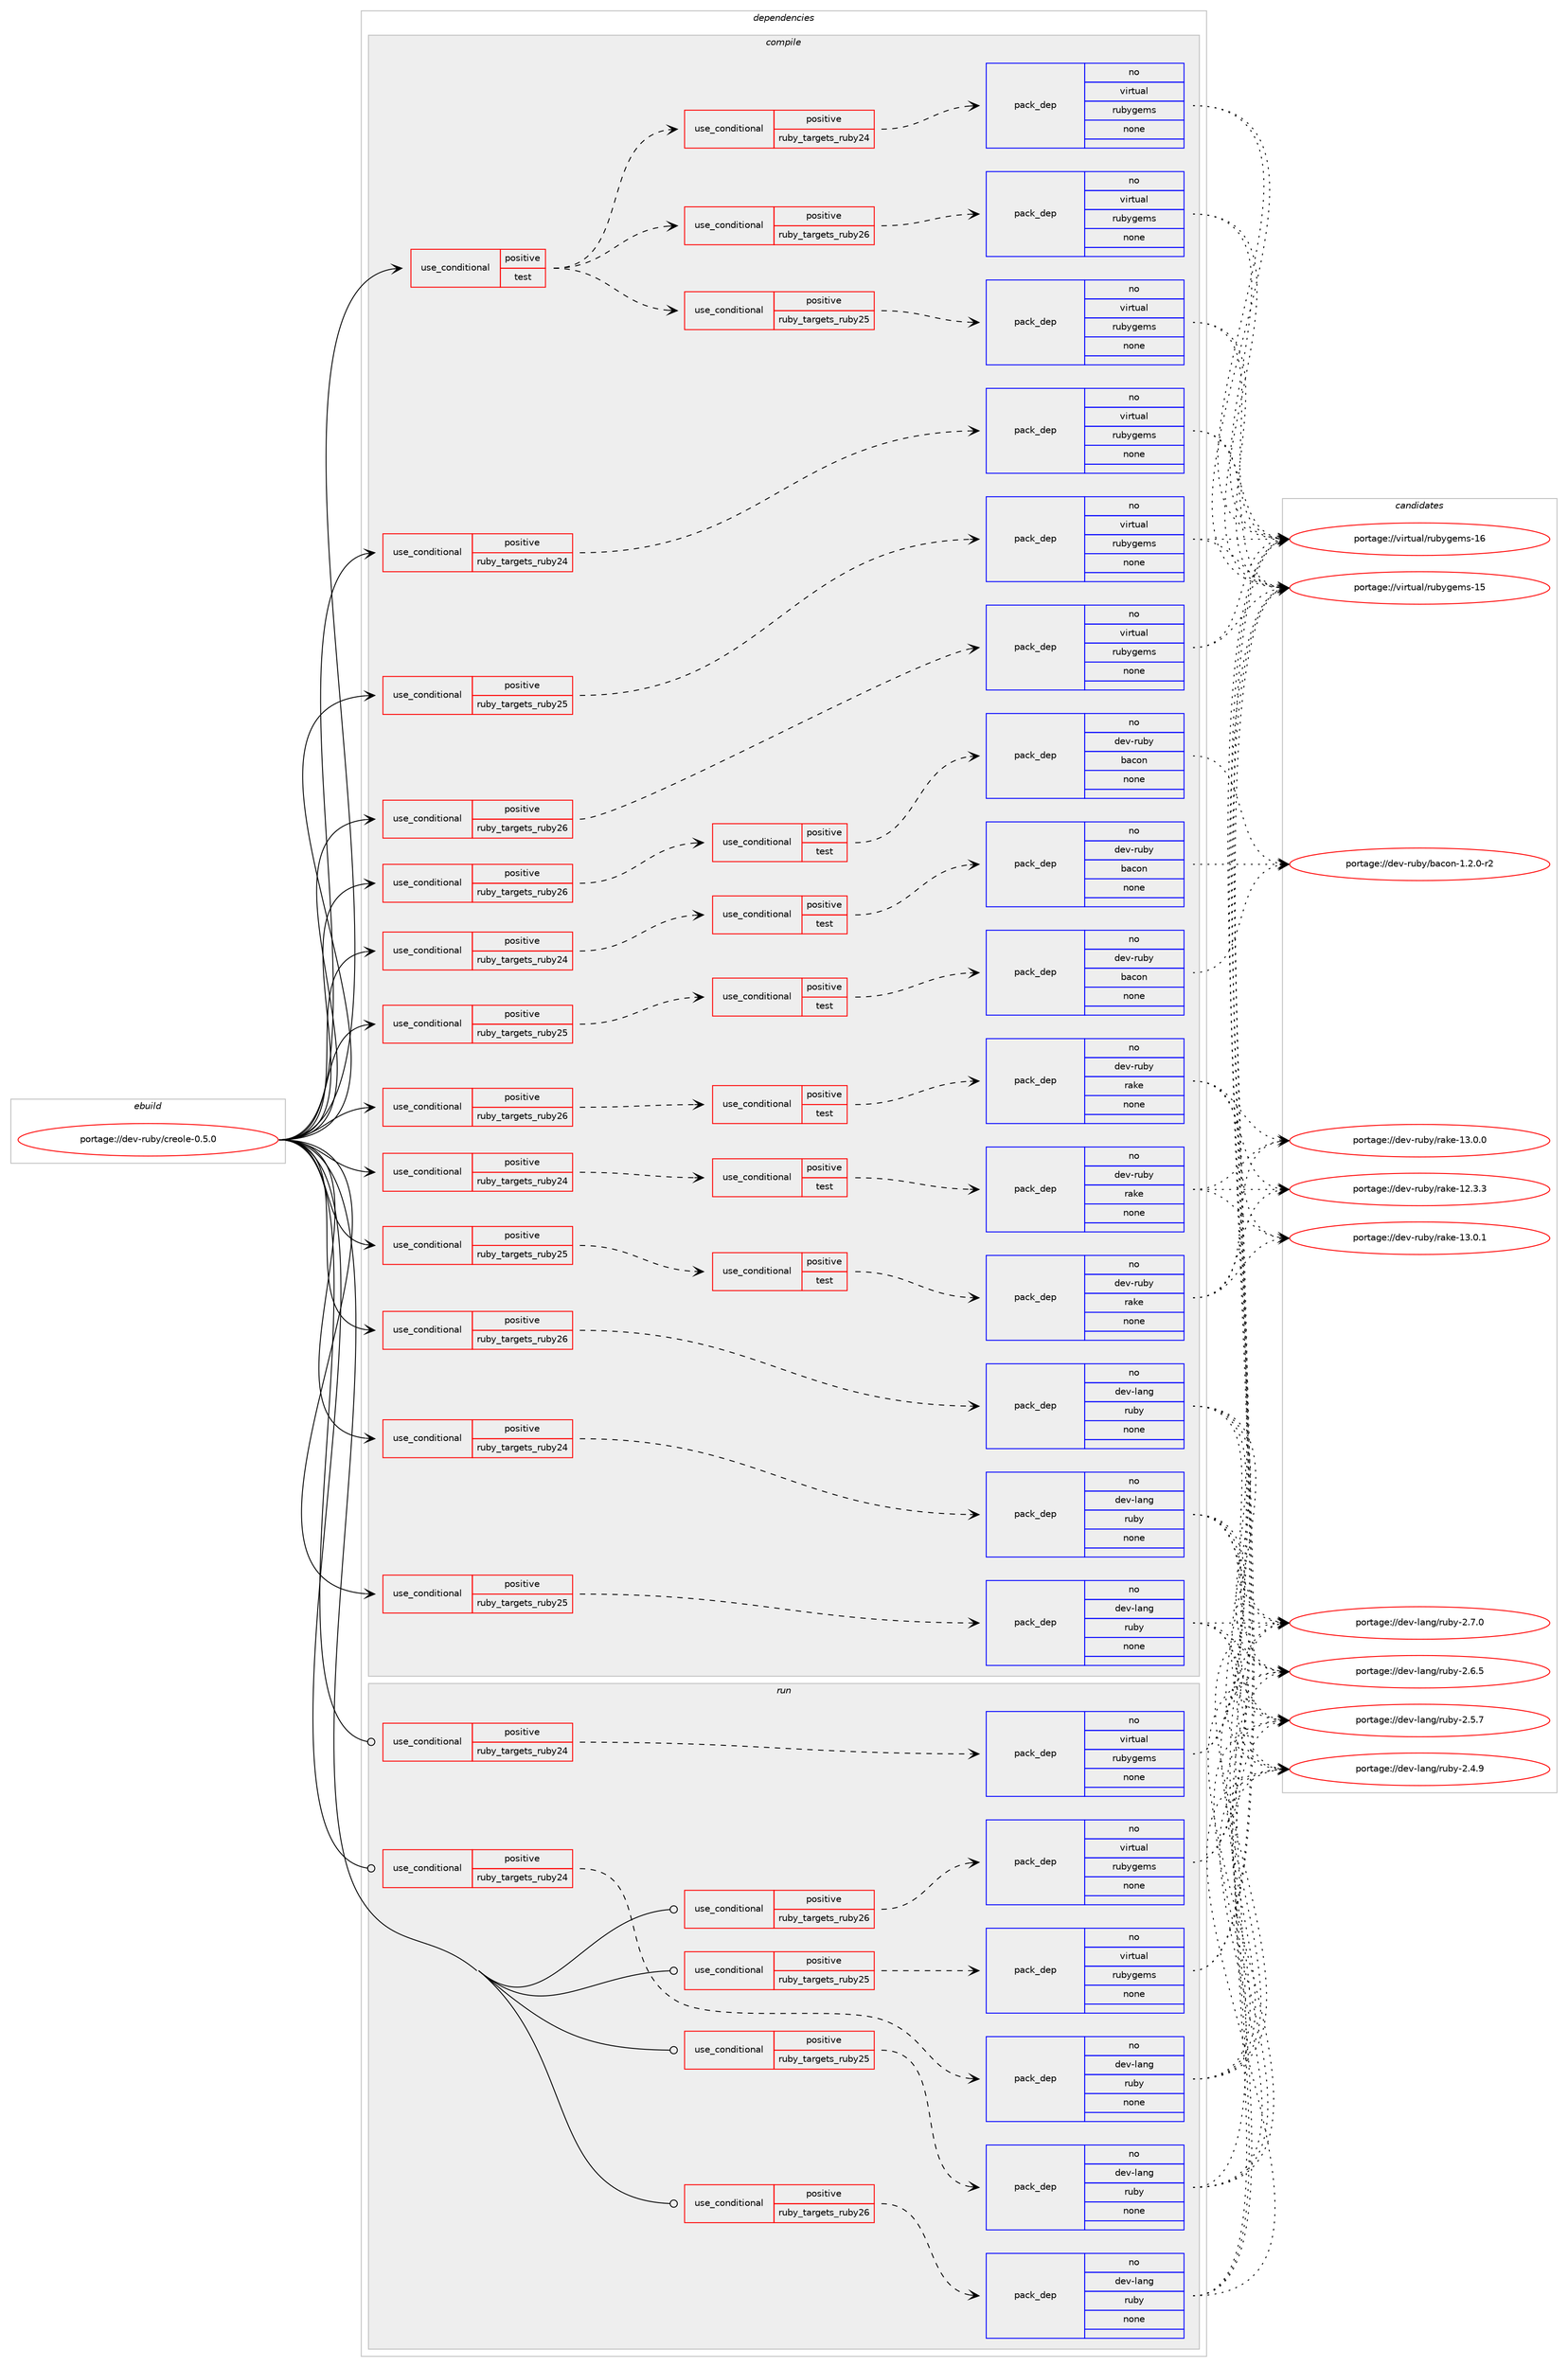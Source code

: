 digraph prolog {

# *************
# Graph options
# *************

newrank=true;
concentrate=true;
compound=true;
graph [rankdir=LR,fontname=Helvetica,fontsize=10,ranksep=1.5];#, ranksep=2.5, nodesep=0.2];
edge  [arrowhead=vee];
node  [fontname=Helvetica,fontsize=10];

# **********
# The ebuild
# **********

subgraph cluster_leftcol {
color=gray;
label=<<i>ebuild</i>>;
id [label="portage://dev-ruby/creole-0.5.0", color=red, width=4, href="../dev-ruby/creole-0.5.0.svg"];
}

# ****************
# The dependencies
# ****************

subgraph cluster_midcol {
color=gray;
label=<<i>dependencies</i>>;
subgraph cluster_compile {
fillcolor="#eeeeee";
style=filled;
label=<<i>compile</i>>;
subgraph cond90279 {
dependency361793 [label=<<TABLE BORDER="0" CELLBORDER="1" CELLSPACING="0" CELLPADDING="4"><TR><TD ROWSPAN="3" CELLPADDING="10">use_conditional</TD></TR><TR><TD>positive</TD></TR><TR><TD>ruby_targets_ruby24</TD></TR></TABLE>>, shape=none, color=red];
subgraph cond90280 {
dependency361794 [label=<<TABLE BORDER="0" CELLBORDER="1" CELLSPACING="0" CELLPADDING="4"><TR><TD ROWSPAN="3" CELLPADDING="10">use_conditional</TD></TR><TR><TD>positive</TD></TR><TR><TD>test</TD></TR></TABLE>>, shape=none, color=red];
subgraph pack266700 {
dependency361795 [label=<<TABLE BORDER="0" CELLBORDER="1" CELLSPACING="0" CELLPADDING="4" WIDTH="220"><TR><TD ROWSPAN="6" CELLPADDING="30">pack_dep</TD></TR><TR><TD WIDTH="110">no</TD></TR><TR><TD>dev-ruby</TD></TR><TR><TD>bacon</TD></TR><TR><TD>none</TD></TR><TR><TD></TD></TR></TABLE>>, shape=none, color=blue];
}
dependency361794:e -> dependency361795:w [weight=20,style="dashed",arrowhead="vee"];
}
dependency361793:e -> dependency361794:w [weight=20,style="dashed",arrowhead="vee"];
}
id:e -> dependency361793:w [weight=20,style="solid",arrowhead="vee"];
subgraph cond90281 {
dependency361796 [label=<<TABLE BORDER="0" CELLBORDER="1" CELLSPACING="0" CELLPADDING="4"><TR><TD ROWSPAN="3" CELLPADDING="10">use_conditional</TD></TR><TR><TD>positive</TD></TR><TR><TD>ruby_targets_ruby24</TD></TR></TABLE>>, shape=none, color=red];
subgraph cond90282 {
dependency361797 [label=<<TABLE BORDER="0" CELLBORDER="1" CELLSPACING="0" CELLPADDING="4"><TR><TD ROWSPAN="3" CELLPADDING="10">use_conditional</TD></TR><TR><TD>positive</TD></TR><TR><TD>test</TD></TR></TABLE>>, shape=none, color=red];
subgraph pack266701 {
dependency361798 [label=<<TABLE BORDER="0" CELLBORDER="1" CELLSPACING="0" CELLPADDING="4" WIDTH="220"><TR><TD ROWSPAN="6" CELLPADDING="30">pack_dep</TD></TR><TR><TD WIDTH="110">no</TD></TR><TR><TD>dev-ruby</TD></TR><TR><TD>rake</TD></TR><TR><TD>none</TD></TR><TR><TD></TD></TR></TABLE>>, shape=none, color=blue];
}
dependency361797:e -> dependency361798:w [weight=20,style="dashed",arrowhead="vee"];
}
dependency361796:e -> dependency361797:w [weight=20,style="dashed",arrowhead="vee"];
}
id:e -> dependency361796:w [weight=20,style="solid",arrowhead="vee"];
subgraph cond90283 {
dependency361799 [label=<<TABLE BORDER="0" CELLBORDER="1" CELLSPACING="0" CELLPADDING="4"><TR><TD ROWSPAN="3" CELLPADDING="10">use_conditional</TD></TR><TR><TD>positive</TD></TR><TR><TD>ruby_targets_ruby24</TD></TR></TABLE>>, shape=none, color=red];
subgraph pack266702 {
dependency361800 [label=<<TABLE BORDER="0" CELLBORDER="1" CELLSPACING="0" CELLPADDING="4" WIDTH="220"><TR><TD ROWSPAN="6" CELLPADDING="30">pack_dep</TD></TR><TR><TD WIDTH="110">no</TD></TR><TR><TD>dev-lang</TD></TR><TR><TD>ruby</TD></TR><TR><TD>none</TD></TR><TR><TD></TD></TR></TABLE>>, shape=none, color=blue];
}
dependency361799:e -> dependency361800:w [weight=20,style="dashed",arrowhead="vee"];
}
id:e -> dependency361799:w [weight=20,style="solid",arrowhead="vee"];
subgraph cond90284 {
dependency361801 [label=<<TABLE BORDER="0" CELLBORDER="1" CELLSPACING="0" CELLPADDING="4"><TR><TD ROWSPAN="3" CELLPADDING="10">use_conditional</TD></TR><TR><TD>positive</TD></TR><TR><TD>ruby_targets_ruby24</TD></TR></TABLE>>, shape=none, color=red];
subgraph pack266703 {
dependency361802 [label=<<TABLE BORDER="0" CELLBORDER="1" CELLSPACING="0" CELLPADDING="4" WIDTH="220"><TR><TD ROWSPAN="6" CELLPADDING="30">pack_dep</TD></TR><TR><TD WIDTH="110">no</TD></TR><TR><TD>virtual</TD></TR><TR><TD>rubygems</TD></TR><TR><TD>none</TD></TR><TR><TD></TD></TR></TABLE>>, shape=none, color=blue];
}
dependency361801:e -> dependency361802:w [weight=20,style="dashed",arrowhead="vee"];
}
id:e -> dependency361801:w [weight=20,style="solid",arrowhead="vee"];
subgraph cond90285 {
dependency361803 [label=<<TABLE BORDER="0" CELLBORDER="1" CELLSPACING="0" CELLPADDING="4"><TR><TD ROWSPAN="3" CELLPADDING="10">use_conditional</TD></TR><TR><TD>positive</TD></TR><TR><TD>ruby_targets_ruby25</TD></TR></TABLE>>, shape=none, color=red];
subgraph cond90286 {
dependency361804 [label=<<TABLE BORDER="0" CELLBORDER="1" CELLSPACING="0" CELLPADDING="4"><TR><TD ROWSPAN="3" CELLPADDING="10">use_conditional</TD></TR><TR><TD>positive</TD></TR><TR><TD>test</TD></TR></TABLE>>, shape=none, color=red];
subgraph pack266704 {
dependency361805 [label=<<TABLE BORDER="0" CELLBORDER="1" CELLSPACING="0" CELLPADDING="4" WIDTH="220"><TR><TD ROWSPAN="6" CELLPADDING="30">pack_dep</TD></TR><TR><TD WIDTH="110">no</TD></TR><TR><TD>dev-ruby</TD></TR><TR><TD>bacon</TD></TR><TR><TD>none</TD></TR><TR><TD></TD></TR></TABLE>>, shape=none, color=blue];
}
dependency361804:e -> dependency361805:w [weight=20,style="dashed",arrowhead="vee"];
}
dependency361803:e -> dependency361804:w [weight=20,style="dashed",arrowhead="vee"];
}
id:e -> dependency361803:w [weight=20,style="solid",arrowhead="vee"];
subgraph cond90287 {
dependency361806 [label=<<TABLE BORDER="0" CELLBORDER="1" CELLSPACING="0" CELLPADDING="4"><TR><TD ROWSPAN="3" CELLPADDING="10">use_conditional</TD></TR><TR><TD>positive</TD></TR><TR><TD>ruby_targets_ruby25</TD></TR></TABLE>>, shape=none, color=red];
subgraph cond90288 {
dependency361807 [label=<<TABLE BORDER="0" CELLBORDER="1" CELLSPACING="0" CELLPADDING="4"><TR><TD ROWSPAN="3" CELLPADDING="10">use_conditional</TD></TR><TR><TD>positive</TD></TR><TR><TD>test</TD></TR></TABLE>>, shape=none, color=red];
subgraph pack266705 {
dependency361808 [label=<<TABLE BORDER="0" CELLBORDER="1" CELLSPACING="0" CELLPADDING="4" WIDTH="220"><TR><TD ROWSPAN="6" CELLPADDING="30">pack_dep</TD></TR><TR><TD WIDTH="110">no</TD></TR><TR><TD>dev-ruby</TD></TR><TR><TD>rake</TD></TR><TR><TD>none</TD></TR><TR><TD></TD></TR></TABLE>>, shape=none, color=blue];
}
dependency361807:e -> dependency361808:w [weight=20,style="dashed",arrowhead="vee"];
}
dependency361806:e -> dependency361807:w [weight=20,style="dashed",arrowhead="vee"];
}
id:e -> dependency361806:w [weight=20,style="solid",arrowhead="vee"];
subgraph cond90289 {
dependency361809 [label=<<TABLE BORDER="0" CELLBORDER="1" CELLSPACING="0" CELLPADDING="4"><TR><TD ROWSPAN="3" CELLPADDING="10">use_conditional</TD></TR><TR><TD>positive</TD></TR><TR><TD>ruby_targets_ruby25</TD></TR></TABLE>>, shape=none, color=red];
subgraph pack266706 {
dependency361810 [label=<<TABLE BORDER="0" CELLBORDER="1" CELLSPACING="0" CELLPADDING="4" WIDTH="220"><TR><TD ROWSPAN="6" CELLPADDING="30">pack_dep</TD></TR><TR><TD WIDTH="110">no</TD></TR><TR><TD>dev-lang</TD></TR><TR><TD>ruby</TD></TR><TR><TD>none</TD></TR><TR><TD></TD></TR></TABLE>>, shape=none, color=blue];
}
dependency361809:e -> dependency361810:w [weight=20,style="dashed",arrowhead="vee"];
}
id:e -> dependency361809:w [weight=20,style="solid",arrowhead="vee"];
subgraph cond90290 {
dependency361811 [label=<<TABLE BORDER="0" CELLBORDER="1" CELLSPACING="0" CELLPADDING="4"><TR><TD ROWSPAN="3" CELLPADDING="10">use_conditional</TD></TR><TR><TD>positive</TD></TR><TR><TD>ruby_targets_ruby25</TD></TR></TABLE>>, shape=none, color=red];
subgraph pack266707 {
dependency361812 [label=<<TABLE BORDER="0" CELLBORDER="1" CELLSPACING="0" CELLPADDING="4" WIDTH="220"><TR><TD ROWSPAN="6" CELLPADDING="30">pack_dep</TD></TR><TR><TD WIDTH="110">no</TD></TR><TR><TD>virtual</TD></TR><TR><TD>rubygems</TD></TR><TR><TD>none</TD></TR><TR><TD></TD></TR></TABLE>>, shape=none, color=blue];
}
dependency361811:e -> dependency361812:w [weight=20,style="dashed",arrowhead="vee"];
}
id:e -> dependency361811:w [weight=20,style="solid",arrowhead="vee"];
subgraph cond90291 {
dependency361813 [label=<<TABLE BORDER="0" CELLBORDER="1" CELLSPACING="0" CELLPADDING="4"><TR><TD ROWSPAN="3" CELLPADDING="10">use_conditional</TD></TR><TR><TD>positive</TD></TR><TR><TD>ruby_targets_ruby26</TD></TR></TABLE>>, shape=none, color=red];
subgraph cond90292 {
dependency361814 [label=<<TABLE BORDER="0" CELLBORDER="1" CELLSPACING="0" CELLPADDING="4"><TR><TD ROWSPAN="3" CELLPADDING="10">use_conditional</TD></TR><TR><TD>positive</TD></TR><TR><TD>test</TD></TR></TABLE>>, shape=none, color=red];
subgraph pack266708 {
dependency361815 [label=<<TABLE BORDER="0" CELLBORDER="1" CELLSPACING="0" CELLPADDING="4" WIDTH="220"><TR><TD ROWSPAN="6" CELLPADDING="30">pack_dep</TD></TR><TR><TD WIDTH="110">no</TD></TR><TR><TD>dev-ruby</TD></TR><TR><TD>bacon</TD></TR><TR><TD>none</TD></TR><TR><TD></TD></TR></TABLE>>, shape=none, color=blue];
}
dependency361814:e -> dependency361815:w [weight=20,style="dashed",arrowhead="vee"];
}
dependency361813:e -> dependency361814:w [weight=20,style="dashed",arrowhead="vee"];
}
id:e -> dependency361813:w [weight=20,style="solid",arrowhead="vee"];
subgraph cond90293 {
dependency361816 [label=<<TABLE BORDER="0" CELLBORDER="1" CELLSPACING="0" CELLPADDING="4"><TR><TD ROWSPAN="3" CELLPADDING="10">use_conditional</TD></TR><TR><TD>positive</TD></TR><TR><TD>ruby_targets_ruby26</TD></TR></TABLE>>, shape=none, color=red];
subgraph cond90294 {
dependency361817 [label=<<TABLE BORDER="0" CELLBORDER="1" CELLSPACING="0" CELLPADDING="4"><TR><TD ROWSPAN="3" CELLPADDING="10">use_conditional</TD></TR><TR><TD>positive</TD></TR><TR><TD>test</TD></TR></TABLE>>, shape=none, color=red];
subgraph pack266709 {
dependency361818 [label=<<TABLE BORDER="0" CELLBORDER="1" CELLSPACING="0" CELLPADDING="4" WIDTH="220"><TR><TD ROWSPAN="6" CELLPADDING="30">pack_dep</TD></TR><TR><TD WIDTH="110">no</TD></TR><TR><TD>dev-ruby</TD></TR><TR><TD>rake</TD></TR><TR><TD>none</TD></TR><TR><TD></TD></TR></TABLE>>, shape=none, color=blue];
}
dependency361817:e -> dependency361818:w [weight=20,style="dashed",arrowhead="vee"];
}
dependency361816:e -> dependency361817:w [weight=20,style="dashed",arrowhead="vee"];
}
id:e -> dependency361816:w [weight=20,style="solid",arrowhead="vee"];
subgraph cond90295 {
dependency361819 [label=<<TABLE BORDER="0" CELLBORDER="1" CELLSPACING="0" CELLPADDING="4"><TR><TD ROWSPAN="3" CELLPADDING="10">use_conditional</TD></TR><TR><TD>positive</TD></TR><TR><TD>ruby_targets_ruby26</TD></TR></TABLE>>, shape=none, color=red];
subgraph pack266710 {
dependency361820 [label=<<TABLE BORDER="0" CELLBORDER="1" CELLSPACING="0" CELLPADDING="4" WIDTH="220"><TR><TD ROWSPAN="6" CELLPADDING="30">pack_dep</TD></TR><TR><TD WIDTH="110">no</TD></TR><TR><TD>dev-lang</TD></TR><TR><TD>ruby</TD></TR><TR><TD>none</TD></TR><TR><TD></TD></TR></TABLE>>, shape=none, color=blue];
}
dependency361819:e -> dependency361820:w [weight=20,style="dashed",arrowhead="vee"];
}
id:e -> dependency361819:w [weight=20,style="solid",arrowhead="vee"];
subgraph cond90296 {
dependency361821 [label=<<TABLE BORDER="0" CELLBORDER="1" CELLSPACING="0" CELLPADDING="4"><TR><TD ROWSPAN="3" CELLPADDING="10">use_conditional</TD></TR><TR><TD>positive</TD></TR><TR><TD>ruby_targets_ruby26</TD></TR></TABLE>>, shape=none, color=red];
subgraph pack266711 {
dependency361822 [label=<<TABLE BORDER="0" CELLBORDER="1" CELLSPACING="0" CELLPADDING="4" WIDTH="220"><TR><TD ROWSPAN="6" CELLPADDING="30">pack_dep</TD></TR><TR><TD WIDTH="110">no</TD></TR><TR><TD>virtual</TD></TR><TR><TD>rubygems</TD></TR><TR><TD>none</TD></TR><TR><TD></TD></TR></TABLE>>, shape=none, color=blue];
}
dependency361821:e -> dependency361822:w [weight=20,style="dashed",arrowhead="vee"];
}
id:e -> dependency361821:w [weight=20,style="solid",arrowhead="vee"];
subgraph cond90297 {
dependency361823 [label=<<TABLE BORDER="0" CELLBORDER="1" CELLSPACING="0" CELLPADDING="4"><TR><TD ROWSPAN="3" CELLPADDING="10">use_conditional</TD></TR><TR><TD>positive</TD></TR><TR><TD>test</TD></TR></TABLE>>, shape=none, color=red];
subgraph cond90298 {
dependency361824 [label=<<TABLE BORDER="0" CELLBORDER="1" CELLSPACING="0" CELLPADDING="4"><TR><TD ROWSPAN="3" CELLPADDING="10">use_conditional</TD></TR><TR><TD>positive</TD></TR><TR><TD>ruby_targets_ruby24</TD></TR></TABLE>>, shape=none, color=red];
subgraph pack266712 {
dependency361825 [label=<<TABLE BORDER="0" CELLBORDER="1" CELLSPACING="0" CELLPADDING="4" WIDTH="220"><TR><TD ROWSPAN="6" CELLPADDING="30">pack_dep</TD></TR><TR><TD WIDTH="110">no</TD></TR><TR><TD>virtual</TD></TR><TR><TD>rubygems</TD></TR><TR><TD>none</TD></TR><TR><TD></TD></TR></TABLE>>, shape=none, color=blue];
}
dependency361824:e -> dependency361825:w [weight=20,style="dashed",arrowhead="vee"];
}
dependency361823:e -> dependency361824:w [weight=20,style="dashed",arrowhead="vee"];
subgraph cond90299 {
dependency361826 [label=<<TABLE BORDER="0" CELLBORDER="1" CELLSPACING="0" CELLPADDING="4"><TR><TD ROWSPAN="3" CELLPADDING="10">use_conditional</TD></TR><TR><TD>positive</TD></TR><TR><TD>ruby_targets_ruby25</TD></TR></TABLE>>, shape=none, color=red];
subgraph pack266713 {
dependency361827 [label=<<TABLE BORDER="0" CELLBORDER="1" CELLSPACING="0" CELLPADDING="4" WIDTH="220"><TR><TD ROWSPAN="6" CELLPADDING="30">pack_dep</TD></TR><TR><TD WIDTH="110">no</TD></TR><TR><TD>virtual</TD></TR><TR><TD>rubygems</TD></TR><TR><TD>none</TD></TR><TR><TD></TD></TR></TABLE>>, shape=none, color=blue];
}
dependency361826:e -> dependency361827:w [weight=20,style="dashed",arrowhead="vee"];
}
dependency361823:e -> dependency361826:w [weight=20,style="dashed",arrowhead="vee"];
subgraph cond90300 {
dependency361828 [label=<<TABLE BORDER="0" CELLBORDER="1" CELLSPACING="0" CELLPADDING="4"><TR><TD ROWSPAN="3" CELLPADDING="10">use_conditional</TD></TR><TR><TD>positive</TD></TR><TR><TD>ruby_targets_ruby26</TD></TR></TABLE>>, shape=none, color=red];
subgraph pack266714 {
dependency361829 [label=<<TABLE BORDER="0" CELLBORDER="1" CELLSPACING="0" CELLPADDING="4" WIDTH="220"><TR><TD ROWSPAN="6" CELLPADDING="30">pack_dep</TD></TR><TR><TD WIDTH="110">no</TD></TR><TR><TD>virtual</TD></TR><TR><TD>rubygems</TD></TR><TR><TD>none</TD></TR><TR><TD></TD></TR></TABLE>>, shape=none, color=blue];
}
dependency361828:e -> dependency361829:w [weight=20,style="dashed",arrowhead="vee"];
}
dependency361823:e -> dependency361828:w [weight=20,style="dashed",arrowhead="vee"];
}
id:e -> dependency361823:w [weight=20,style="solid",arrowhead="vee"];
}
subgraph cluster_compileandrun {
fillcolor="#eeeeee";
style=filled;
label=<<i>compile and run</i>>;
}
subgraph cluster_run {
fillcolor="#eeeeee";
style=filled;
label=<<i>run</i>>;
subgraph cond90301 {
dependency361830 [label=<<TABLE BORDER="0" CELLBORDER="1" CELLSPACING="0" CELLPADDING="4"><TR><TD ROWSPAN="3" CELLPADDING="10">use_conditional</TD></TR><TR><TD>positive</TD></TR><TR><TD>ruby_targets_ruby24</TD></TR></TABLE>>, shape=none, color=red];
subgraph pack266715 {
dependency361831 [label=<<TABLE BORDER="0" CELLBORDER="1" CELLSPACING="0" CELLPADDING="4" WIDTH="220"><TR><TD ROWSPAN="6" CELLPADDING="30">pack_dep</TD></TR><TR><TD WIDTH="110">no</TD></TR><TR><TD>dev-lang</TD></TR><TR><TD>ruby</TD></TR><TR><TD>none</TD></TR><TR><TD></TD></TR></TABLE>>, shape=none, color=blue];
}
dependency361830:e -> dependency361831:w [weight=20,style="dashed",arrowhead="vee"];
}
id:e -> dependency361830:w [weight=20,style="solid",arrowhead="odot"];
subgraph cond90302 {
dependency361832 [label=<<TABLE BORDER="0" CELLBORDER="1" CELLSPACING="0" CELLPADDING="4"><TR><TD ROWSPAN="3" CELLPADDING="10">use_conditional</TD></TR><TR><TD>positive</TD></TR><TR><TD>ruby_targets_ruby24</TD></TR></TABLE>>, shape=none, color=red];
subgraph pack266716 {
dependency361833 [label=<<TABLE BORDER="0" CELLBORDER="1" CELLSPACING="0" CELLPADDING="4" WIDTH="220"><TR><TD ROWSPAN="6" CELLPADDING="30">pack_dep</TD></TR><TR><TD WIDTH="110">no</TD></TR><TR><TD>virtual</TD></TR><TR><TD>rubygems</TD></TR><TR><TD>none</TD></TR><TR><TD></TD></TR></TABLE>>, shape=none, color=blue];
}
dependency361832:e -> dependency361833:w [weight=20,style="dashed",arrowhead="vee"];
}
id:e -> dependency361832:w [weight=20,style="solid",arrowhead="odot"];
subgraph cond90303 {
dependency361834 [label=<<TABLE BORDER="0" CELLBORDER="1" CELLSPACING="0" CELLPADDING="4"><TR><TD ROWSPAN="3" CELLPADDING="10">use_conditional</TD></TR><TR><TD>positive</TD></TR><TR><TD>ruby_targets_ruby25</TD></TR></TABLE>>, shape=none, color=red];
subgraph pack266717 {
dependency361835 [label=<<TABLE BORDER="0" CELLBORDER="1" CELLSPACING="0" CELLPADDING="4" WIDTH="220"><TR><TD ROWSPAN="6" CELLPADDING="30">pack_dep</TD></TR><TR><TD WIDTH="110">no</TD></TR><TR><TD>dev-lang</TD></TR><TR><TD>ruby</TD></TR><TR><TD>none</TD></TR><TR><TD></TD></TR></TABLE>>, shape=none, color=blue];
}
dependency361834:e -> dependency361835:w [weight=20,style="dashed",arrowhead="vee"];
}
id:e -> dependency361834:w [weight=20,style="solid",arrowhead="odot"];
subgraph cond90304 {
dependency361836 [label=<<TABLE BORDER="0" CELLBORDER="1" CELLSPACING="0" CELLPADDING="4"><TR><TD ROWSPAN="3" CELLPADDING="10">use_conditional</TD></TR><TR><TD>positive</TD></TR><TR><TD>ruby_targets_ruby25</TD></TR></TABLE>>, shape=none, color=red];
subgraph pack266718 {
dependency361837 [label=<<TABLE BORDER="0" CELLBORDER="1" CELLSPACING="0" CELLPADDING="4" WIDTH="220"><TR><TD ROWSPAN="6" CELLPADDING="30">pack_dep</TD></TR><TR><TD WIDTH="110">no</TD></TR><TR><TD>virtual</TD></TR><TR><TD>rubygems</TD></TR><TR><TD>none</TD></TR><TR><TD></TD></TR></TABLE>>, shape=none, color=blue];
}
dependency361836:e -> dependency361837:w [weight=20,style="dashed",arrowhead="vee"];
}
id:e -> dependency361836:w [weight=20,style="solid",arrowhead="odot"];
subgraph cond90305 {
dependency361838 [label=<<TABLE BORDER="0" CELLBORDER="1" CELLSPACING="0" CELLPADDING="4"><TR><TD ROWSPAN="3" CELLPADDING="10">use_conditional</TD></TR><TR><TD>positive</TD></TR><TR><TD>ruby_targets_ruby26</TD></TR></TABLE>>, shape=none, color=red];
subgraph pack266719 {
dependency361839 [label=<<TABLE BORDER="0" CELLBORDER="1" CELLSPACING="0" CELLPADDING="4" WIDTH="220"><TR><TD ROWSPAN="6" CELLPADDING="30">pack_dep</TD></TR><TR><TD WIDTH="110">no</TD></TR><TR><TD>dev-lang</TD></TR><TR><TD>ruby</TD></TR><TR><TD>none</TD></TR><TR><TD></TD></TR></TABLE>>, shape=none, color=blue];
}
dependency361838:e -> dependency361839:w [weight=20,style="dashed",arrowhead="vee"];
}
id:e -> dependency361838:w [weight=20,style="solid",arrowhead="odot"];
subgraph cond90306 {
dependency361840 [label=<<TABLE BORDER="0" CELLBORDER="1" CELLSPACING="0" CELLPADDING="4"><TR><TD ROWSPAN="3" CELLPADDING="10">use_conditional</TD></TR><TR><TD>positive</TD></TR><TR><TD>ruby_targets_ruby26</TD></TR></TABLE>>, shape=none, color=red];
subgraph pack266720 {
dependency361841 [label=<<TABLE BORDER="0" CELLBORDER="1" CELLSPACING="0" CELLPADDING="4" WIDTH="220"><TR><TD ROWSPAN="6" CELLPADDING="30">pack_dep</TD></TR><TR><TD WIDTH="110">no</TD></TR><TR><TD>virtual</TD></TR><TR><TD>rubygems</TD></TR><TR><TD>none</TD></TR><TR><TD></TD></TR></TABLE>>, shape=none, color=blue];
}
dependency361840:e -> dependency361841:w [weight=20,style="dashed",arrowhead="vee"];
}
id:e -> dependency361840:w [weight=20,style="solid",arrowhead="odot"];
}
}

# **************
# The candidates
# **************

subgraph cluster_choices {
rank=same;
color=gray;
label=<<i>candidates</i>>;

subgraph choice266700 {
color=black;
nodesep=1;
choice1001011184511411798121479897991111104549465046484511450 [label="portage://dev-ruby/bacon-1.2.0-r2", color=red, width=4,href="../dev-ruby/bacon-1.2.0-r2.svg"];
dependency361795:e -> choice1001011184511411798121479897991111104549465046484511450:w [style=dotted,weight="100"];
}
subgraph choice266701 {
color=black;
nodesep=1;
choice1001011184511411798121471149710710145495146484649 [label="portage://dev-ruby/rake-13.0.1", color=red, width=4,href="../dev-ruby/rake-13.0.1.svg"];
choice1001011184511411798121471149710710145495146484648 [label="portage://dev-ruby/rake-13.0.0", color=red, width=4,href="../dev-ruby/rake-13.0.0.svg"];
choice1001011184511411798121471149710710145495046514651 [label="portage://dev-ruby/rake-12.3.3", color=red, width=4,href="../dev-ruby/rake-12.3.3.svg"];
dependency361798:e -> choice1001011184511411798121471149710710145495146484649:w [style=dotted,weight="100"];
dependency361798:e -> choice1001011184511411798121471149710710145495146484648:w [style=dotted,weight="100"];
dependency361798:e -> choice1001011184511411798121471149710710145495046514651:w [style=dotted,weight="100"];
}
subgraph choice266702 {
color=black;
nodesep=1;
choice10010111845108971101034711411798121455046554648 [label="portage://dev-lang/ruby-2.7.0", color=red, width=4,href="../dev-lang/ruby-2.7.0.svg"];
choice10010111845108971101034711411798121455046544653 [label="portage://dev-lang/ruby-2.6.5", color=red, width=4,href="../dev-lang/ruby-2.6.5.svg"];
choice10010111845108971101034711411798121455046534655 [label="portage://dev-lang/ruby-2.5.7", color=red, width=4,href="../dev-lang/ruby-2.5.7.svg"];
choice10010111845108971101034711411798121455046524657 [label="portage://dev-lang/ruby-2.4.9", color=red, width=4,href="../dev-lang/ruby-2.4.9.svg"];
dependency361800:e -> choice10010111845108971101034711411798121455046554648:w [style=dotted,weight="100"];
dependency361800:e -> choice10010111845108971101034711411798121455046544653:w [style=dotted,weight="100"];
dependency361800:e -> choice10010111845108971101034711411798121455046534655:w [style=dotted,weight="100"];
dependency361800:e -> choice10010111845108971101034711411798121455046524657:w [style=dotted,weight="100"];
}
subgraph choice266703 {
color=black;
nodesep=1;
choice118105114116117971084711411798121103101109115454954 [label="portage://virtual/rubygems-16", color=red, width=4,href="../virtual/rubygems-16.svg"];
choice118105114116117971084711411798121103101109115454953 [label="portage://virtual/rubygems-15", color=red, width=4,href="../virtual/rubygems-15.svg"];
dependency361802:e -> choice118105114116117971084711411798121103101109115454954:w [style=dotted,weight="100"];
dependency361802:e -> choice118105114116117971084711411798121103101109115454953:w [style=dotted,weight="100"];
}
subgraph choice266704 {
color=black;
nodesep=1;
choice1001011184511411798121479897991111104549465046484511450 [label="portage://dev-ruby/bacon-1.2.0-r2", color=red, width=4,href="../dev-ruby/bacon-1.2.0-r2.svg"];
dependency361805:e -> choice1001011184511411798121479897991111104549465046484511450:w [style=dotted,weight="100"];
}
subgraph choice266705 {
color=black;
nodesep=1;
choice1001011184511411798121471149710710145495146484649 [label="portage://dev-ruby/rake-13.0.1", color=red, width=4,href="../dev-ruby/rake-13.0.1.svg"];
choice1001011184511411798121471149710710145495146484648 [label="portage://dev-ruby/rake-13.0.0", color=red, width=4,href="../dev-ruby/rake-13.0.0.svg"];
choice1001011184511411798121471149710710145495046514651 [label="portage://dev-ruby/rake-12.3.3", color=red, width=4,href="../dev-ruby/rake-12.3.3.svg"];
dependency361808:e -> choice1001011184511411798121471149710710145495146484649:w [style=dotted,weight="100"];
dependency361808:e -> choice1001011184511411798121471149710710145495146484648:w [style=dotted,weight="100"];
dependency361808:e -> choice1001011184511411798121471149710710145495046514651:w [style=dotted,weight="100"];
}
subgraph choice266706 {
color=black;
nodesep=1;
choice10010111845108971101034711411798121455046554648 [label="portage://dev-lang/ruby-2.7.0", color=red, width=4,href="../dev-lang/ruby-2.7.0.svg"];
choice10010111845108971101034711411798121455046544653 [label="portage://dev-lang/ruby-2.6.5", color=red, width=4,href="../dev-lang/ruby-2.6.5.svg"];
choice10010111845108971101034711411798121455046534655 [label="portage://dev-lang/ruby-2.5.7", color=red, width=4,href="../dev-lang/ruby-2.5.7.svg"];
choice10010111845108971101034711411798121455046524657 [label="portage://dev-lang/ruby-2.4.9", color=red, width=4,href="../dev-lang/ruby-2.4.9.svg"];
dependency361810:e -> choice10010111845108971101034711411798121455046554648:w [style=dotted,weight="100"];
dependency361810:e -> choice10010111845108971101034711411798121455046544653:w [style=dotted,weight="100"];
dependency361810:e -> choice10010111845108971101034711411798121455046534655:w [style=dotted,weight="100"];
dependency361810:e -> choice10010111845108971101034711411798121455046524657:w [style=dotted,weight="100"];
}
subgraph choice266707 {
color=black;
nodesep=1;
choice118105114116117971084711411798121103101109115454954 [label="portage://virtual/rubygems-16", color=red, width=4,href="../virtual/rubygems-16.svg"];
choice118105114116117971084711411798121103101109115454953 [label="portage://virtual/rubygems-15", color=red, width=4,href="../virtual/rubygems-15.svg"];
dependency361812:e -> choice118105114116117971084711411798121103101109115454954:w [style=dotted,weight="100"];
dependency361812:e -> choice118105114116117971084711411798121103101109115454953:w [style=dotted,weight="100"];
}
subgraph choice266708 {
color=black;
nodesep=1;
choice1001011184511411798121479897991111104549465046484511450 [label="portage://dev-ruby/bacon-1.2.0-r2", color=red, width=4,href="../dev-ruby/bacon-1.2.0-r2.svg"];
dependency361815:e -> choice1001011184511411798121479897991111104549465046484511450:w [style=dotted,weight="100"];
}
subgraph choice266709 {
color=black;
nodesep=1;
choice1001011184511411798121471149710710145495146484649 [label="portage://dev-ruby/rake-13.0.1", color=red, width=4,href="../dev-ruby/rake-13.0.1.svg"];
choice1001011184511411798121471149710710145495146484648 [label="portage://dev-ruby/rake-13.0.0", color=red, width=4,href="../dev-ruby/rake-13.0.0.svg"];
choice1001011184511411798121471149710710145495046514651 [label="portage://dev-ruby/rake-12.3.3", color=red, width=4,href="../dev-ruby/rake-12.3.3.svg"];
dependency361818:e -> choice1001011184511411798121471149710710145495146484649:w [style=dotted,weight="100"];
dependency361818:e -> choice1001011184511411798121471149710710145495146484648:w [style=dotted,weight="100"];
dependency361818:e -> choice1001011184511411798121471149710710145495046514651:w [style=dotted,weight="100"];
}
subgraph choice266710 {
color=black;
nodesep=1;
choice10010111845108971101034711411798121455046554648 [label="portage://dev-lang/ruby-2.7.0", color=red, width=4,href="../dev-lang/ruby-2.7.0.svg"];
choice10010111845108971101034711411798121455046544653 [label="portage://dev-lang/ruby-2.6.5", color=red, width=4,href="../dev-lang/ruby-2.6.5.svg"];
choice10010111845108971101034711411798121455046534655 [label="portage://dev-lang/ruby-2.5.7", color=red, width=4,href="../dev-lang/ruby-2.5.7.svg"];
choice10010111845108971101034711411798121455046524657 [label="portage://dev-lang/ruby-2.4.9", color=red, width=4,href="../dev-lang/ruby-2.4.9.svg"];
dependency361820:e -> choice10010111845108971101034711411798121455046554648:w [style=dotted,weight="100"];
dependency361820:e -> choice10010111845108971101034711411798121455046544653:w [style=dotted,weight="100"];
dependency361820:e -> choice10010111845108971101034711411798121455046534655:w [style=dotted,weight="100"];
dependency361820:e -> choice10010111845108971101034711411798121455046524657:w [style=dotted,weight="100"];
}
subgraph choice266711 {
color=black;
nodesep=1;
choice118105114116117971084711411798121103101109115454954 [label="portage://virtual/rubygems-16", color=red, width=4,href="../virtual/rubygems-16.svg"];
choice118105114116117971084711411798121103101109115454953 [label="portage://virtual/rubygems-15", color=red, width=4,href="../virtual/rubygems-15.svg"];
dependency361822:e -> choice118105114116117971084711411798121103101109115454954:w [style=dotted,weight="100"];
dependency361822:e -> choice118105114116117971084711411798121103101109115454953:w [style=dotted,weight="100"];
}
subgraph choice266712 {
color=black;
nodesep=1;
choice118105114116117971084711411798121103101109115454954 [label="portage://virtual/rubygems-16", color=red, width=4,href="../virtual/rubygems-16.svg"];
choice118105114116117971084711411798121103101109115454953 [label="portage://virtual/rubygems-15", color=red, width=4,href="../virtual/rubygems-15.svg"];
dependency361825:e -> choice118105114116117971084711411798121103101109115454954:w [style=dotted,weight="100"];
dependency361825:e -> choice118105114116117971084711411798121103101109115454953:w [style=dotted,weight="100"];
}
subgraph choice266713 {
color=black;
nodesep=1;
choice118105114116117971084711411798121103101109115454954 [label="portage://virtual/rubygems-16", color=red, width=4,href="../virtual/rubygems-16.svg"];
choice118105114116117971084711411798121103101109115454953 [label="portage://virtual/rubygems-15", color=red, width=4,href="../virtual/rubygems-15.svg"];
dependency361827:e -> choice118105114116117971084711411798121103101109115454954:w [style=dotted,weight="100"];
dependency361827:e -> choice118105114116117971084711411798121103101109115454953:w [style=dotted,weight="100"];
}
subgraph choice266714 {
color=black;
nodesep=1;
choice118105114116117971084711411798121103101109115454954 [label="portage://virtual/rubygems-16", color=red, width=4,href="../virtual/rubygems-16.svg"];
choice118105114116117971084711411798121103101109115454953 [label="portage://virtual/rubygems-15", color=red, width=4,href="../virtual/rubygems-15.svg"];
dependency361829:e -> choice118105114116117971084711411798121103101109115454954:w [style=dotted,weight="100"];
dependency361829:e -> choice118105114116117971084711411798121103101109115454953:w [style=dotted,weight="100"];
}
subgraph choice266715 {
color=black;
nodesep=1;
choice10010111845108971101034711411798121455046554648 [label="portage://dev-lang/ruby-2.7.0", color=red, width=4,href="../dev-lang/ruby-2.7.0.svg"];
choice10010111845108971101034711411798121455046544653 [label="portage://dev-lang/ruby-2.6.5", color=red, width=4,href="../dev-lang/ruby-2.6.5.svg"];
choice10010111845108971101034711411798121455046534655 [label="portage://dev-lang/ruby-2.5.7", color=red, width=4,href="../dev-lang/ruby-2.5.7.svg"];
choice10010111845108971101034711411798121455046524657 [label="portage://dev-lang/ruby-2.4.9", color=red, width=4,href="../dev-lang/ruby-2.4.9.svg"];
dependency361831:e -> choice10010111845108971101034711411798121455046554648:w [style=dotted,weight="100"];
dependency361831:e -> choice10010111845108971101034711411798121455046544653:w [style=dotted,weight="100"];
dependency361831:e -> choice10010111845108971101034711411798121455046534655:w [style=dotted,weight="100"];
dependency361831:e -> choice10010111845108971101034711411798121455046524657:w [style=dotted,weight="100"];
}
subgraph choice266716 {
color=black;
nodesep=1;
choice118105114116117971084711411798121103101109115454954 [label="portage://virtual/rubygems-16", color=red, width=4,href="../virtual/rubygems-16.svg"];
choice118105114116117971084711411798121103101109115454953 [label="portage://virtual/rubygems-15", color=red, width=4,href="../virtual/rubygems-15.svg"];
dependency361833:e -> choice118105114116117971084711411798121103101109115454954:w [style=dotted,weight="100"];
dependency361833:e -> choice118105114116117971084711411798121103101109115454953:w [style=dotted,weight="100"];
}
subgraph choice266717 {
color=black;
nodesep=1;
choice10010111845108971101034711411798121455046554648 [label="portage://dev-lang/ruby-2.7.0", color=red, width=4,href="../dev-lang/ruby-2.7.0.svg"];
choice10010111845108971101034711411798121455046544653 [label="portage://dev-lang/ruby-2.6.5", color=red, width=4,href="../dev-lang/ruby-2.6.5.svg"];
choice10010111845108971101034711411798121455046534655 [label="portage://dev-lang/ruby-2.5.7", color=red, width=4,href="../dev-lang/ruby-2.5.7.svg"];
choice10010111845108971101034711411798121455046524657 [label="portage://dev-lang/ruby-2.4.9", color=red, width=4,href="../dev-lang/ruby-2.4.9.svg"];
dependency361835:e -> choice10010111845108971101034711411798121455046554648:w [style=dotted,weight="100"];
dependency361835:e -> choice10010111845108971101034711411798121455046544653:w [style=dotted,weight="100"];
dependency361835:e -> choice10010111845108971101034711411798121455046534655:w [style=dotted,weight="100"];
dependency361835:e -> choice10010111845108971101034711411798121455046524657:w [style=dotted,weight="100"];
}
subgraph choice266718 {
color=black;
nodesep=1;
choice118105114116117971084711411798121103101109115454954 [label="portage://virtual/rubygems-16", color=red, width=4,href="../virtual/rubygems-16.svg"];
choice118105114116117971084711411798121103101109115454953 [label="portage://virtual/rubygems-15", color=red, width=4,href="../virtual/rubygems-15.svg"];
dependency361837:e -> choice118105114116117971084711411798121103101109115454954:w [style=dotted,weight="100"];
dependency361837:e -> choice118105114116117971084711411798121103101109115454953:w [style=dotted,weight="100"];
}
subgraph choice266719 {
color=black;
nodesep=1;
choice10010111845108971101034711411798121455046554648 [label="portage://dev-lang/ruby-2.7.0", color=red, width=4,href="../dev-lang/ruby-2.7.0.svg"];
choice10010111845108971101034711411798121455046544653 [label="portage://dev-lang/ruby-2.6.5", color=red, width=4,href="../dev-lang/ruby-2.6.5.svg"];
choice10010111845108971101034711411798121455046534655 [label="portage://dev-lang/ruby-2.5.7", color=red, width=4,href="../dev-lang/ruby-2.5.7.svg"];
choice10010111845108971101034711411798121455046524657 [label="portage://dev-lang/ruby-2.4.9", color=red, width=4,href="../dev-lang/ruby-2.4.9.svg"];
dependency361839:e -> choice10010111845108971101034711411798121455046554648:w [style=dotted,weight="100"];
dependency361839:e -> choice10010111845108971101034711411798121455046544653:w [style=dotted,weight="100"];
dependency361839:e -> choice10010111845108971101034711411798121455046534655:w [style=dotted,weight="100"];
dependency361839:e -> choice10010111845108971101034711411798121455046524657:w [style=dotted,weight="100"];
}
subgraph choice266720 {
color=black;
nodesep=1;
choice118105114116117971084711411798121103101109115454954 [label="portage://virtual/rubygems-16", color=red, width=4,href="../virtual/rubygems-16.svg"];
choice118105114116117971084711411798121103101109115454953 [label="portage://virtual/rubygems-15", color=red, width=4,href="../virtual/rubygems-15.svg"];
dependency361841:e -> choice118105114116117971084711411798121103101109115454954:w [style=dotted,weight="100"];
dependency361841:e -> choice118105114116117971084711411798121103101109115454953:w [style=dotted,weight="100"];
}
}

}
